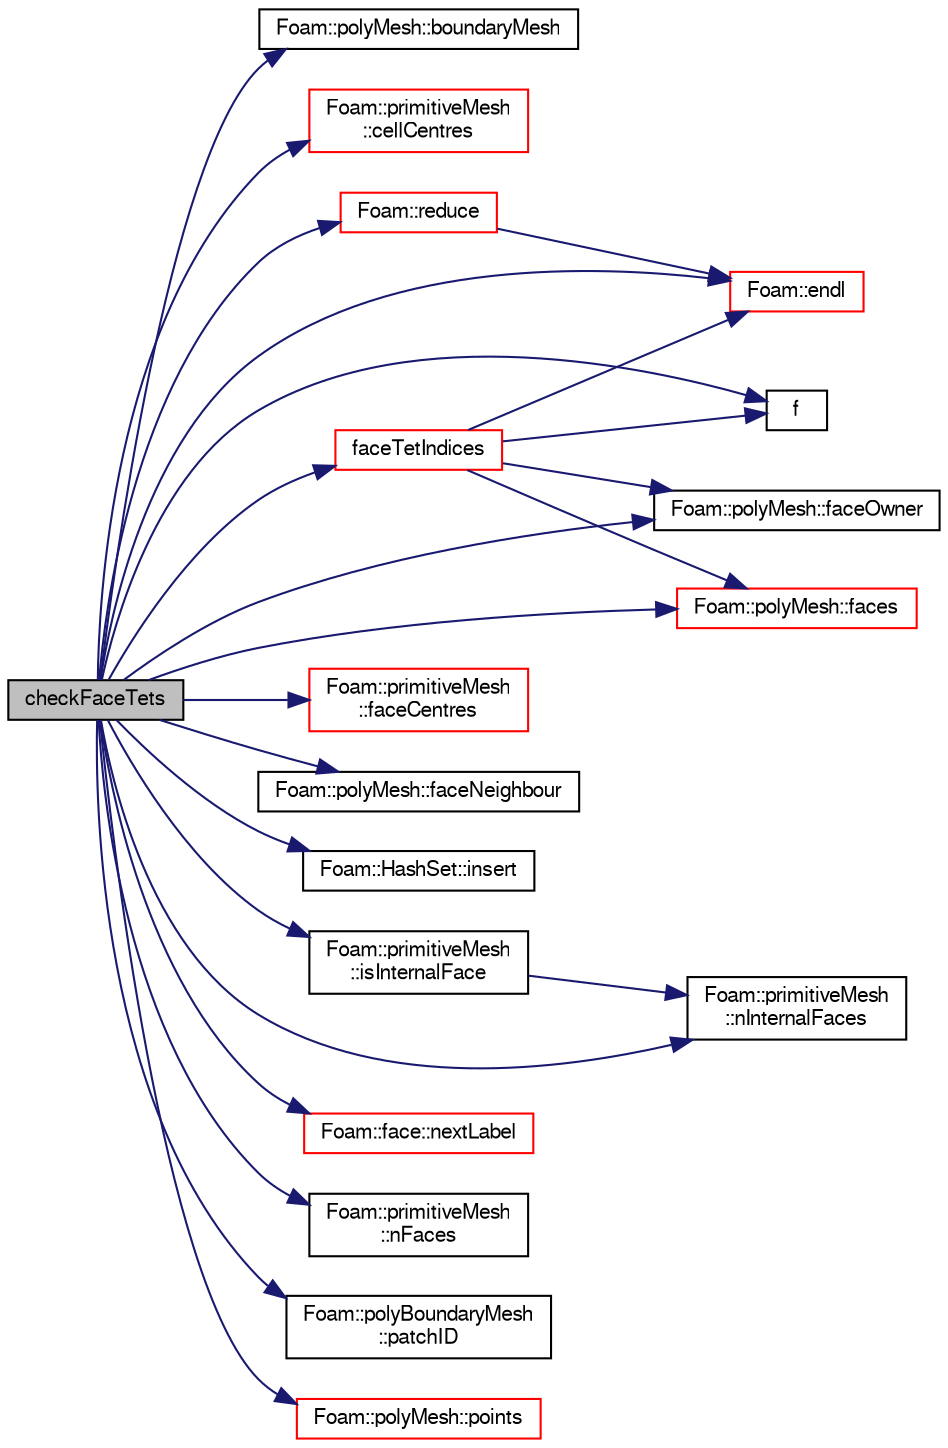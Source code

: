 digraph "checkFaceTets"
{
  bgcolor="transparent";
  edge [fontname="FreeSans",fontsize="10",labelfontname="FreeSans",labelfontsize="10"];
  node [fontname="FreeSans",fontsize="10",shape=record];
  rankdir="LR";
  Node667 [label="checkFaceTets",height=0.2,width=0.4,color="black", fillcolor="grey75", style="filled", fontcolor="black"];
  Node667 -> Node668 [color="midnightblue",fontsize="10",style="solid",fontname="FreeSans"];
  Node668 [label="Foam::polyMesh::boundaryMesh",height=0.2,width=0.4,color="black",URL="$a27410.html#a9f2b68c134340291eda6197f47f25484",tooltip="Return boundary mesh. "];
  Node667 -> Node669 [color="midnightblue",fontsize="10",style="solid",fontname="FreeSans"];
  Node669 [label="Foam::primitiveMesh\l::cellCentres",height=0.2,width=0.4,color="red",URL="$a27530.html#a7300aee2989c6ec70e39436816461902"];
  Node667 -> Node671 [color="midnightblue",fontsize="10",style="solid",fontname="FreeSans"];
  Node671 [label="Foam::endl",height=0.2,width=0.4,color="red",URL="$a21124.html#a2db8fe02a0d3909e9351bb4275b23ce4",tooltip="Add newline and flush stream. "];
  Node667 -> Node724 [color="midnightblue",fontsize="10",style="solid",fontname="FreeSans"];
  Node724 [label="f",height=0.2,width=0.4,color="black",URL="$a17900.html#a888be93833ac7a23170555c69c690288"];
  Node667 -> Node719 [color="midnightblue",fontsize="10",style="solid",fontname="FreeSans"];
  Node719 [label="Foam::primitiveMesh\l::faceCentres",height=0.2,width=0.4,color="red",URL="$a27530.html#a3319847c9ee813a5398d011b08de25a4"];
  Node667 -> Node730 [color="midnightblue",fontsize="10",style="solid",fontname="FreeSans"];
  Node730 [label="Foam::polyMesh::faceNeighbour",height=0.2,width=0.4,color="black",URL="$a27410.html#a9fb57b52c700ed61f09ada65412d13e3",tooltip="Return face neighbour. "];
  Node667 -> Node731 [color="midnightblue",fontsize="10",style="solid",fontname="FreeSans"];
  Node731 [label="Foam::polyMesh::faceOwner",height=0.2,width=0.4,color="black",URL="$a27410.html#a57752b49bfee23ca1944c3fb0493974f",tooltip="Return face owner. "];
  Node667 -> Node732 [color="midnightblue",fontsize="10",style="solid",fontname="FreeSans"];
  Node732 [label="Foam::polyMesh::faces",height=0.2,width=0.4,color="red",URL="$a27410.html#a431c0a24765f0bb6d32f6a03ce0e9b57",tooltip="Return raw faces. "];
  Node667 -> Node733 [color="midnightblue",fontsize="10",style="solid",fontname="FreeSans"];
  Node733 [label="faceTetIndices",height=0.2,width=0.4,color="red",URL="$a27418.html#ac928a304995a9b54928d97ec634a6270",tooltip="Return the tet decomposition of the given face, with. "];
  Node733 -> Node732 [color="midnightblue",fontsize="10",style="solid",fontname="FreeSans"];
  Node733 -> Node731 [color="midnightblue",fontsize="10",style="solid",fontname="FreeSans"];
  Node733 -> Node724 [color="midnightblue",fontsize="10",style="solid",fontname="FreeSans"];
  Node733 -> Node671 [color="midnightblue",fontsize="10",style="solid",fontname="FreeSans"];
  Node667 -> Node754 [color="midnightblue",fontsize="10",style="solid",fontname="FreeSans"];
  Node754 [label="Foam::HashSet::insert",height=0.2,width=0.4,color="black",URL="$a25690.html#a49f0753d9652681fc3a81f59951a0ad7",tooltip="Insert a new entry. "];
  Node667 -> Node755 [color="midnightblue",fontsize="10",style="solid",fontname="FreeSans"];
  Node755 [label="Foam::primitiveMesh\l::isInternalFace",height=0.2,width=0.4,color="black",URL="$a27530.html#ae3e48ad9ec4c5132ec7d3d702ad17c9e",tooltip="Return true if given face label is internal to the mesh. "];
  Node755 -> Node736 [color="midnightblue",fontsize="10",style="solid",fontname="FreeSans"];
  Node736 [label="Foam::primitiveMesh\l::nInternalFaces",height=0.2,width=0.4,color="black",URL="$a27530.html#aa6c7965af1f30d16d9125deb981cbdb0"];
  Node667 -> Node756 [color="midnightblue",fontsize="10",style="solid",fontname="FreeSans"];
  Node756 [label="Foam::face::nextLabel",height=0.2,width=0.4,color="red",URL="$a27218.html#a8d8ab7da5fc0315042faf1b6dcf64f4a",tooltip="Next vertex on face. "];
  Node667 -> Node721 [color="midnightblue",fontsize="10",style="solid",fontname="FreeSans"];
  Node721 [label="Foam::primitiveMesh\l::nFaces",height=0.2,width=0.4,color="black",URL="$a27530.html#abe602c985a3c9ffa67176e969e77ca6f"];
  Node667 -> Node736 [color="midnightblue",fontsize="10",style="solid",fontname="FreeSans"];
  Node667 -> Node738 [color="midnightblue",fontsize="10",style="solid",fontname="FreeSans"];
  Node738 [label="Foam::polyBoundaryMesh\l::patchID",height=0.2,width=0.4,color="black",URL="$a27402.html#abd25b8071ecc034dbbf6772347ed9ce1",tooltip="Per boundary face label the patch index. "];
  Node667 -> Node752 [color="midnightblue",fontsize="10",style="solid",fontname="FreeSans"];
  Node752 [label="Foam::polyMesh::points",height=0.2,width=0.4,color="red",URL="$a27410.html#ac44123fc1265297c41a43c3b62fdb4c2",tooltip="Return raw points. "];
  Node667 -> Node758 [color="midnightblue",fontsize="10",style="solid",fontname="FreeSans"];
  Node758 [label="Foam::reduce",height=0.2,width=0.4,color="red",URL="$a21124.html#a7ffd6af4acc2eb9ba72ee296b5ecda23"];
  Node758 -> Node671 [color="midnightblue",fontsize="10",style="solid",fontname="FreeSans"];
}
